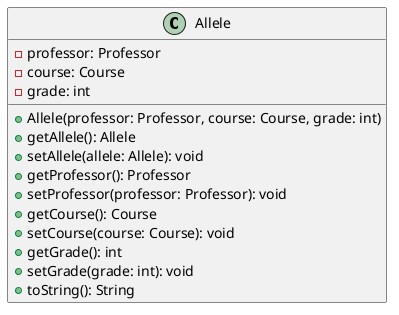 @startuml
class Allele {
    - professor: Professor
    - course: Course
    - grade: int

    + Allele(professor: Professor, course: Course, grade: int)
    + getAllele(): Allele
    + setAllele(allele: Allele): void
    + getProfessor(): Professor
    + setProfessor(professor: Professor): void
    + getCourse(): Course
    + setCourse(course: Course): void
    + getGrade(): int
    + setGrade(grade: int): void
    + toString(): String
}
@enduml
